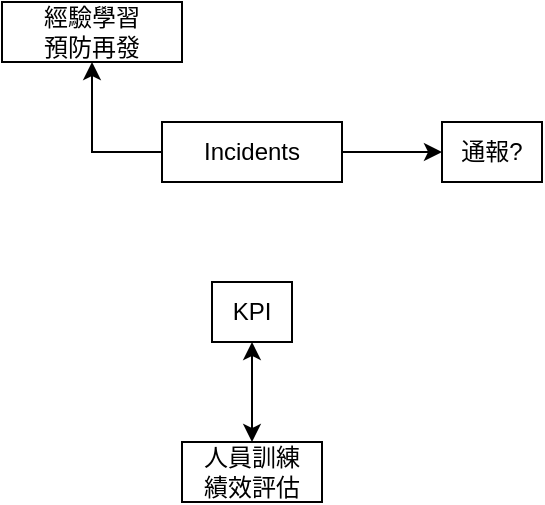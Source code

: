 <mxfile version="14.4.2" type="github">
  <diagram name="Page-1" id="9c096ad6-e400-ecc8-3e38-643d2caac077">
    <mxGraphModel dx="1102" dy="526" grid="1" gridSize="10" guides="1" tooltips="1" connect="1" arrows="1" fold="1" page="1" pageScale="1.5" pageWidth="1169" pageHeight="826" background="#ffffff" math="0" shadow="0">
      <root>
        <mxCell id="0" style=";html=1;" />
        <mxCell id="1" style=";html=1;" parent="0" />
        <mxCell id="yAERJWaVl_2Lz2_hRMwl-6" style="edgeStyle=orthogonalEdgeStyle;rounded=0;orthogonalLoop=1;jettySize=auto;html=1;entryX=0.5;entryY=1;entryDx=0;entryDy=0;" edge="1" parent="1" source="yAERJWaVl_2Lz2_hRMwl-3" target="yAERJWaVl_2Lz2_hRMwl-5">
          <mxGeometry relative="1" as="geometry">
            <Array as="points">
              <mxPoint x="65" y="105" />
            </Array>
          </mxGeometry>
        </mxCell>
        <mxCell id="yAERJWaVl_2Lz2_hRMwl-8" style="edgeStyle=orthogonalEdgeStyle;rounded=0;orthogonalLoop=1;jettySize=auto;html=1;entryX=0;entryY=0.5;entryDx=0;entryDy=0;" edge="1" parent="1" source="yAERJWaVl_2Lz2_hRMwl-3" target="yAERJWaVl_2Lz2_hRMwl-7">
          <mxGeometry relative="1" as="geometry" />
        </mxCell>
        <mxCell id="yAERJWaVl_2Lz2_hRMwl-3" value="Incidents" style="rounded=0;whiteSpace=wrap;html=1;" vertex="1" parent="1">
          <mxGeometry x="100" y="90" width="90" height="30" as="geometry" />
        </mxCell>
        <mxCell id="yAERJWaVl_2Lz2_hRMwl-5" value="經驗學習&lt;br&gt;預防再發" style="rounded=0;whiteSpace=wrap;html=1;" vertex="1" parent="1">
          <mxGeometry x="20" y="30" width="90" height="30" as="geometry" />
        </mxCell>
        <mxCell id="yAERJWaVl_2Lz2_hRMwl-7" value="通報?" style="rounded=0;whiteSpace=wrap;html=1;" vertex="1" parent="1">
          <mxGeometry x="240" y="90" width="50" height="30" as="geometry" />
        </mxCell>
        <mxCell id="yAERJWaVl_2Lz2_hRMwl-11" style="edgeStyle=orthogonalEdgeStyle;rounded=0;orthogonalLoop=1;jettySize=auto;html=1;entryX=0.5;entryY=0;entryDx=0;entryDy=0;startArrow=classic;startFill=1;" edge="1" parent="1" source="yAERJWaVl_2Lz2_hRMwl-9" target="yAERJWaVl_2Lz2_hRMwl-10">
          <mxGeometry relative="1" as="geometry" />
        </mxCell>
        <mxCell id="yAERJWaVl_2Lz2_hRMwl-9" value="KPI" style="rounded=0;whiteSpace=wrap;html=1;" vertex="1" parent="1">
          <mxGeometry x="125" y="170" width="40" height="30" as="geometry" />
        </mxCell>
        <mxCell id="yAERJWaVl_2Lz2_hRMwl-10" value="人員訓練&lt;br&gt;績效評估" style="rounded=0;whiteSpace=wrap;html=1;" vertex="1" parent="1">
          <mxGeometry x="110" y="250" width="70" height="30" as="geometry" />
        </mxCell>
      </root>
    </mxGraphModel>
  </diagram>
</mxfile>
